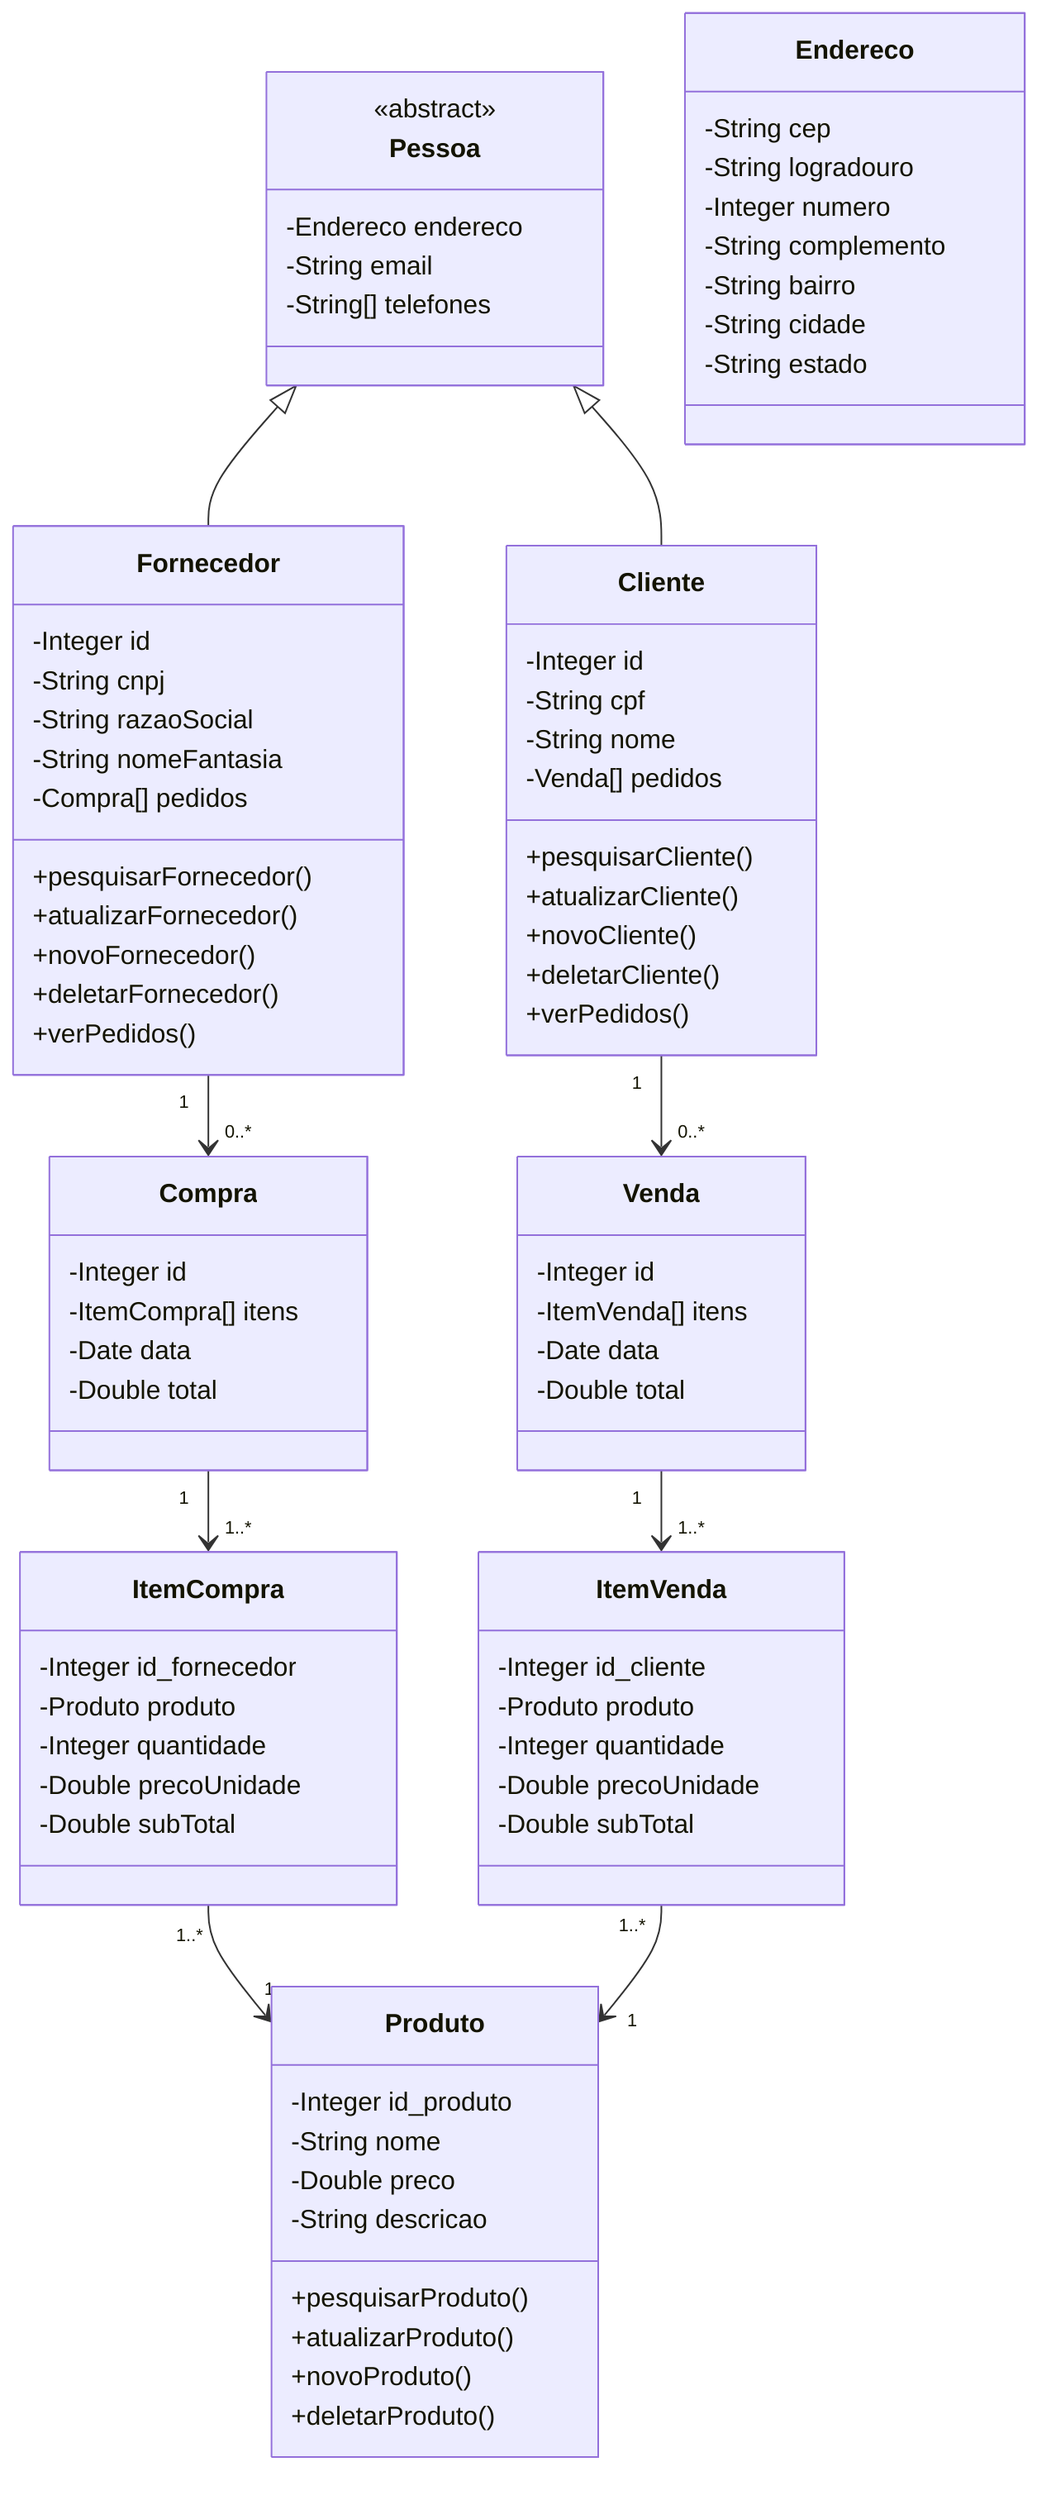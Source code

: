 classDiagram
    class Pessoa {
        <<abstract>>
        -Endereco endereco
        -String email
        -String[] telefones
    }

    class Fornecedor {
        -Integer id
        -String cnpj
        -String razaoSocial
        -String nomeFantasia
        -Compra[] pedidos

        +pesquisarFornecedor()
        +atualizarFornecedor()
        +novoFornecedor()
        +deletarFornecedor()
        +verPedidos()
    }

    class ItemCompra {
        -Integer id_fornecedor
        -Produto produto
        -Integer quantidade
        -Double precoUnidade
        -Double subTotal
    }

    class Compra {
        -Integer id
        -ItemCompra[] itens
        -Date data
        -Double total
    }

    class Cliente {
        -Integer id
        -String cpf
        -String nome
        -Venda[] pedidos
        
        +pesquisarCliente()
        +atualizarCliente()
        +novoCliente()
        +deletarCliente()
        +verPedidos()
    }

    class ItemVenda {
        -Integer id_cliente
        -Produto produto
        -Integer quantidade
        -Double precoUnidade
        -Double subTotal
    }

    class Venda {
        -Integer id
        -ItemVenda[] itens
        -Date data
        -Double total
    }

    class Produto {
        -Integer id_produto
        -String nome
        -Double preco
        -String descricao

        +pesquisarProduto()
        +atualizarProduto()
        +novoProduto()
        +deletarProduto()
    }

    %%-- seria interessante criar uma função autoCEP(String cep), mas teríamos de baixar as tabelas de CEP do IBGE --%%
    %%-- no caso essa função buscaria do CEP da pessoa e completaria automaticamente o Estado, Cidade, Bairro e Logradouro de Endereco  --%%
    class Endereco {
        -String cep
        -String logradouro
        -Integer numero
        -String complemento
        -String bairro
        -String cidade
        -String estado
    }

    Pessoa <|-- Fornecedor
    Pessoa <|-- Cliente

    Fornecedor "1" --> "0..*" Compra
    Compra "1" --> "1..*" ItemCompra

    Cliente "1" --> "0..*" Venda
    Venda "1" --> "1..*" ItemVenda

    ItemCompra "1..*" --> "1" Produto
    ItemVenda "1..*" --> "1" Produto